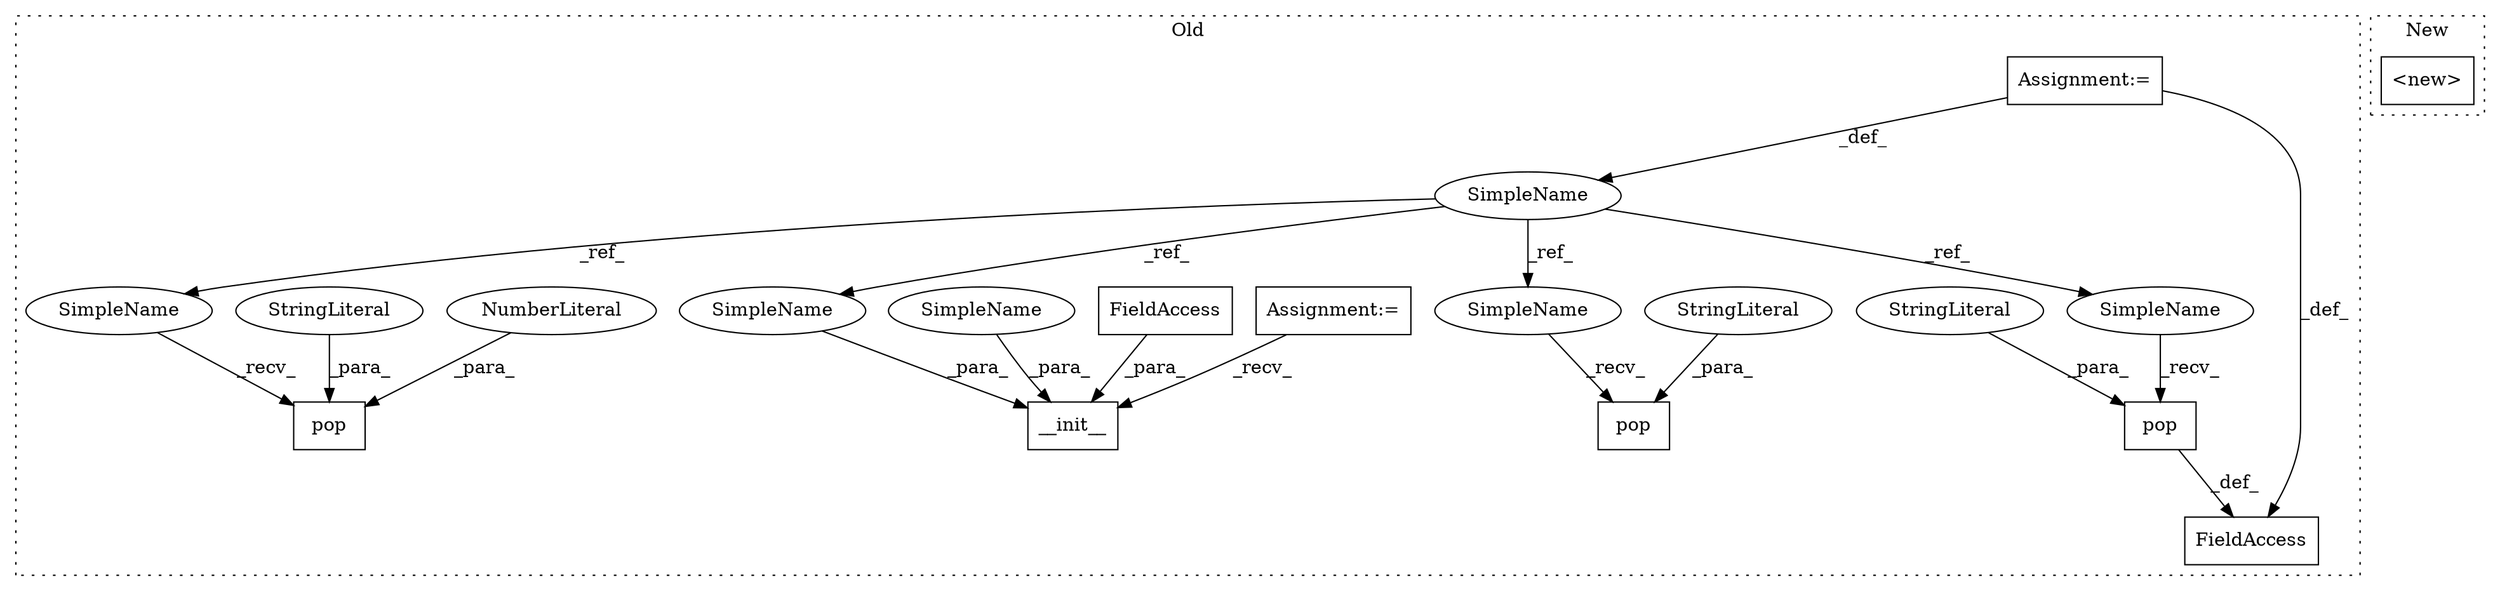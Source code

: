 digraph G {
subgraph cluster0 {
1 [label="pop" a="32" s="13835,13856" l="4,1" shape="box"];
3 [label="StringLiteral" a="45" s="13839" l="12" shape="ellipse"];
4 [label="SimpleName" a="42" s="13684" l="6" shape="ellipse"];
5 [label="__init__" a="32" s="13878,13903" l="9,1" shape="box"];
6 [label="Assignment:=" a="7" s="13684" l="6" shape="box"];
7 [label="Assignment:=" a="7" s="13648" l="14" shape="box"];
8 [label="FieldAccess" a="22" s="13811" l="16" shape="box"];
9 [label="FieldAccess" a="22" s="13892" l="4" shape="box"];
10 [label="pop" a="32" s="13761,13771" l="4,1" shape="box"];
11 [label="NumberLiteral" a="34" s="13770" l="1" shape="ellipse"];
12 [label="pop" a="32" s="13790,13804" l="4,1" shape="box"];
13 [label="StringLiteral" a="45" s="13765" l="4" shape="ellipse"];
14 [label="StringLiteral" a="45" s="13801" l="3" shape="ellipse"];
15 [label="SimpleName" a="42" s="13887" l="4" shape="ellipse"];
16 [label="SimpleName" a="42" s="13783" l="6" shape="ellipse"];
17 [label="SimpleName" a="42" s="13754" l="6" shape="ellipse"];
18 [label="SimpleName" a="42" s="13897" l="6" shape="ellipse"];
19 [label="SimpleName" a="42" s="13828" l="6" shape="ellipse"];
label = "Old";
style="dotted";
}
subgraph cluster1 {
2 [label="<new>" a="46" s="13455" l="8" shape="box"];
label = "New";
style="dotted";
}
1 -> 8 [label="_def_"];
3 -> 1 [label="_para_"];
4 -> 17 [label="_ref_"];
4 -> 18 [label="_ref_"];
4 -> 16 [label="_ref_"];
4 -> 19 [label="_ref_"];
6 -> 8 [label="_def_"];
6 -> 4 [label="_def_"];
7 -> 5 [label="_recv_"];
9 -> 5 [label="_para_"];
11 -> 10 [label="_para_"];
13 -> 10 [label="_para_"];
14 -> 12 [label="_para_"];
15 -> 5 [label="_para_"];
16 -> 12 [label="_recv_"];
17 -> 10 [label="_recv_"];
18 -> 5 [label="_para_"];
19 -> 1 [label="_recv_"];
}